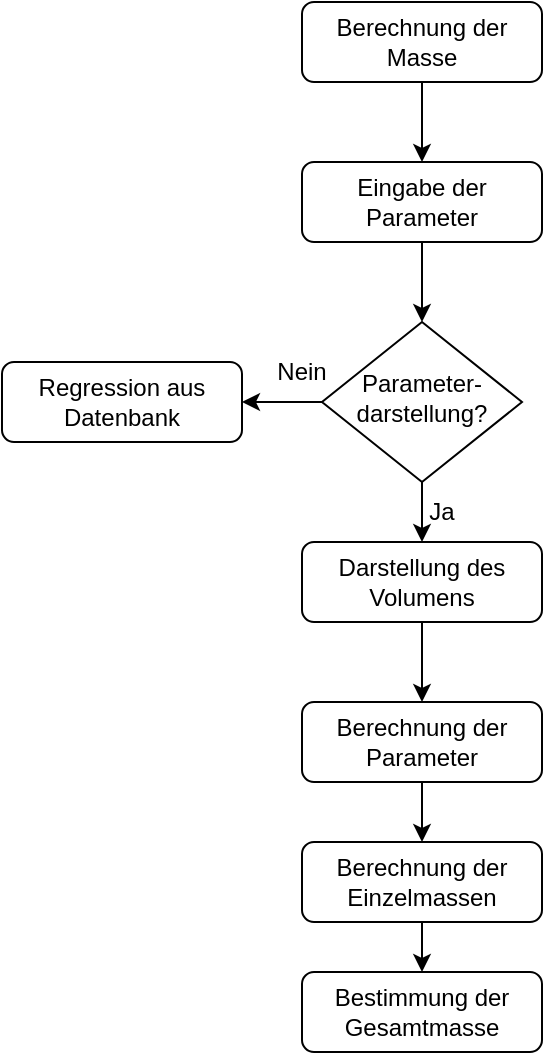 <mxfile version="20.8.10" type="device"><diagram id="C5RBs43oDa-KdzZeNtuy" name="Page-1"><mxGraphModel dx="792" dy="828" grid="0" gridSize="10" guides="1" tooltips="1" connect="1" arrows="1" fold="1" page="1" pageScale="1" pageWidth="827" pageHeight="1169" math="0" shadow="0"><root><mxCell id="WIyWlLk6GJQsqaUBKTNV-0"/><mxCell id="WIyWlLk6GJQsqaUBKTNV-1" parent="WIyWlLk6GJQsqaUBKTNV-0"/><mxCell id="ZvXA1hPZMF3qEQxnZOlb-10" style="edgeStyle=orthogonalEdgeStyle;rounded=0;orthogonalLoop=1;jettySize=auto;html=1;exitX=0.5;exitY=1;exitDx=0;exitDy=0;entryX=0.5;entryY=0;entryDx=0;entryDy=0;" parent="WIyWlLk6GJQsqaUBKTNV-1" source="ZvXA1hPZMF3qEQxnZOlb-0" target="ZvXA1hPZMF3qEQxnZOlb-1" edge="1"><mxGeometry relative="1" as="geometry"/></mxCell><mxCell id="ZvXA1hPZMF3qEQxnZOlb-0" value="Berechnung der Masse" style="rounded=1;whiteSpace=wrap;html=1;fontSize=12;glass=0;strokeWidth=1;shadow=0;" parent="WIyWlLk6GJQsqaUBKTNV-1" vertex="1"><mxGeometry x="420" y="60" width="120" height="40" as="geometry"/></mxCell><mxCell id="ZvXA1hPZMF3qEQxnZOlb-13" style="edgeStyle=orthogonalEdgeStyle;rounded=0;orthogonalLoop=1;jettySize=auto;html=1;exitX=0.5;exitY=1;exitDx=0;exitDy=0;entryX=0.5;entryY=0;entryDx=0;entryDy=0;" parent="WIyWlLk6GJQsqaUBKTNV-1" source="ZvXA1hPZMF3qEQxnZOlb-1" target="ZvXA1hPZMF3qEQxnZOlb-12" edge="1"><mxGeometry relative="1" as="geometry"/></mxCell><mxCell id="ZvXA1hPZMF3qEQxnZOlb-1" value="Eingabe der Parameter" style="rounded=1;whiteSpace=wrap;html=1;fontSize=12;glass=0;strokeWidth=1;shadow=0;" parent="WIyWlLk6GJQsqaUBKTNV-1" vertex="1"><mxGeometry x="420" y="140" width="120" height="40" as="geometry"/></mxCell><mxCell id="ZvXA1hPZMF3qEQxnZOlb-16" style="edgeStyle=orthogonalEdgeStyle;rounded=0;orthogonalLoop=1;jettySize=auto;html=1;exitX=0;exitY=0.5;exitDx=0;exitDy=0;entryX=1;entryY=0.5;entryDx=0;entryDy=0;" parent="WIyWlLk6GJQsqaUBKTNV-1" source="ZvXA1hPZMF3qEQxnZOlb-12" target="ZvXA1hPZMF3qEQxnZOlb-15" edge="1"><mxGeometry relative="1" as="geometry"/></mxCell><mxCell id="ZvXA1hPZMF3qEQxnZOlb-18" style="edgeStyle=orthogonalEdgeStyle;rounded=0;orthogonalLoop=1;jettySize=auto;html=1;exitX=0.5;exitY=1;exitDx=0;exitDy=0;entryX=0.5;entryY=0;entryDx=0;entryDy=0;" parent="WIyWlLk6GJQsqaUBKTNV-1" source="ZvXA1hPZMF3qEQxnZOlb-12" target="ZvXA1hPZMF3qEQxnZOlb-14" edge="1"><mxGeometry relative="1" as="geometry"/></mxCell><mxCell id="ZvXA1hPZMF3qEQxnZOlb-12" value="Parameter-darstellung?" style="rhombus;whiteSpace=wrap;html=1;shadow=0;fontFamily=Helvetica;fontSize=12;align=center;strokeWidth=1;spacing=6;spacingTop=-4;" parent="WIyWlLk6GJQsqaUBKTNV-1" vertex="1"><mxGeometry x="430" y="220" width="100" height="80" as="geometry"/></mxCell><mxCell id="ZvXA1hPZMF3qEQxnZOlb-22" style="edgeStyle=orthogonalEdgeStyle;rounded=0;orthogonalLoop=1;jettySize=auto;html=1;exitX=0.5;exitY=1;exitDx=0;exitDy=0;" parent="WIyWlLk6GJQsqaUBKTNV-1" source="ZvXA1hPZMF3qEQxnZOlb-14" target="ZvXA1hPZMF3qEQxnZOlb-21" edge="1"><mxGeometry relative="1" as="geometry"/></mxCell><mxCell id="ZvXA1hPZMF3qEQxnZOlb-14" value="Darstellung des Volumens" style="rounded=1;whiteSpace=wrap;html=1;fontSize=12;glass=0;strokeWidth=1;shadow=0;" parent="WIyWlLk6GJQsqaUBKTNV-1" vertex="1"><mxGeometry x="420" y="330" width="120" height="40" as="geometry"/></mxCell><mxCell id="ZvXA1hPZMF3qEQxnZOlb-15" value="Regression aus Datenbank" style="rounded=1;whiteSpace=wrap;html=1;fontSize=12;glass=0;strokeWidth=1;shadow=0;" parent="WIyWlLk6GJQsqaUBKTNV-1" vertex="1"><mxGeometry x="270" y="240" width="120" height="40" as="geometry"/></mxCell><mxCell id="ZvXA1hPZMF3qEQxnZOlb-17" value="Nein" style="text;html=1;strokeColor=none;fillColor=none;align=center;verticalAlign=middle;whiteSpace=wrap;rounded=0;" parent="WIyWlLk6GJQsqaUBKTNV-1" vertex="1"><mxGeometry x="390" y="230" width="60" height="30" as="geometry"/></mxCell><mxCell id="ZvXA1hPZMF3qEQxnZOlb-20" value="Ja" style="text;html=1;strokeColor=none;fillColor=none;align=center;verticalAlign=middle;whiteSpace=wrap;rounded=0;" parent="WIyWlLk6GJQsqaUBKTNV-1" vertex="1"><mxGeometry x="460" y="300" width="60" height="30" as="geometry"/></mxCell><mxCell id="ZvXA1hPZMF3qEQxnZOlb-24" style="edgeStyle=orthogonalEdgeStyle;rounded=0;orthogonalLoop=1;jettySize=auto;html=1;exitX=0.5;exitY=1;exitDx=0;exitDy=0;entryX=0.5;entryY=0;entryDx=0;entryDy=0;" parent="WIyWlLk6GJQsqaUBKTNV-1" source="ZvXA1hPZMF3qEQxnZOlb-21" target="ZvXA1hPZMF3qEQxnZOlb-23" edge="1"><mxGeometry relative="1" as="geometry"/></mxCell><mxCell id="ZvXA1hPZMF3qEQxnZOlb-21" value="Berechnung der Parameter" style="rounded=1;whiteSpace=wrap;html=1;fontSize=12;glass=0;strokeWidth=1;shadow=0;" parent="WIyWlLk6GJQsqaUBKTNV-1" vertex="1"><mxGeometry x="420" y="410" width="120" height="40" as="geometry"/></mxCell><mxCell id="ZvXA1hPZMF3qEQxnZOlb-26" style="edgeStyle=orthogonalEdgeStyle;rounded=0;orthogonalLoop=1;jettySize=auto;html=1;exitX=0.5;exitY=1;exitDx=0;exitDy=0;entryX=0.5;entryY=0;entryDx=0;entryDy=0;" parent="WIyWlLk6GJQsqaUBKTNV-1" source="ZvXA1hPZMF3qEQxnZOlb-23" target="ZvXA1hPZMF3qEQxnZOlb-25" edge="1"><mxGeometry relative="1" as="geometry"/></mxCell><mxCell id="ZvXA1hPZMF3qEQxnZOlb-23" value="Berechnung der Einzelmassen" style="rounded=1;whiteSpace=wrap;html=1;fontSize=12;glass=0;strokeWidth=1;shadow=0;" parent="WIyWlLk6GJQsqaUBKTNV-1" vertex="1"><mxGeometry x="420" y="480" width="120" height="40" as="geometry"/></mxCell><mxCell id="ZvXA1hPZMF3qEQxnZOlb-25" value="Bestimmung der Gesamtmasse" style="rounded=1;whiteSpace=wrap;html=1;fontSize=12;glass=0;strokeWidth=1;shadow=0;" parent="WIyWlLk6GJQsqaUBKTNV-1" vertex="1"><mxGeometry x="420" y="545" width="120" height="40" as="geometry"/></mxCell></root></mxGraphModel></diagram></mxfile>